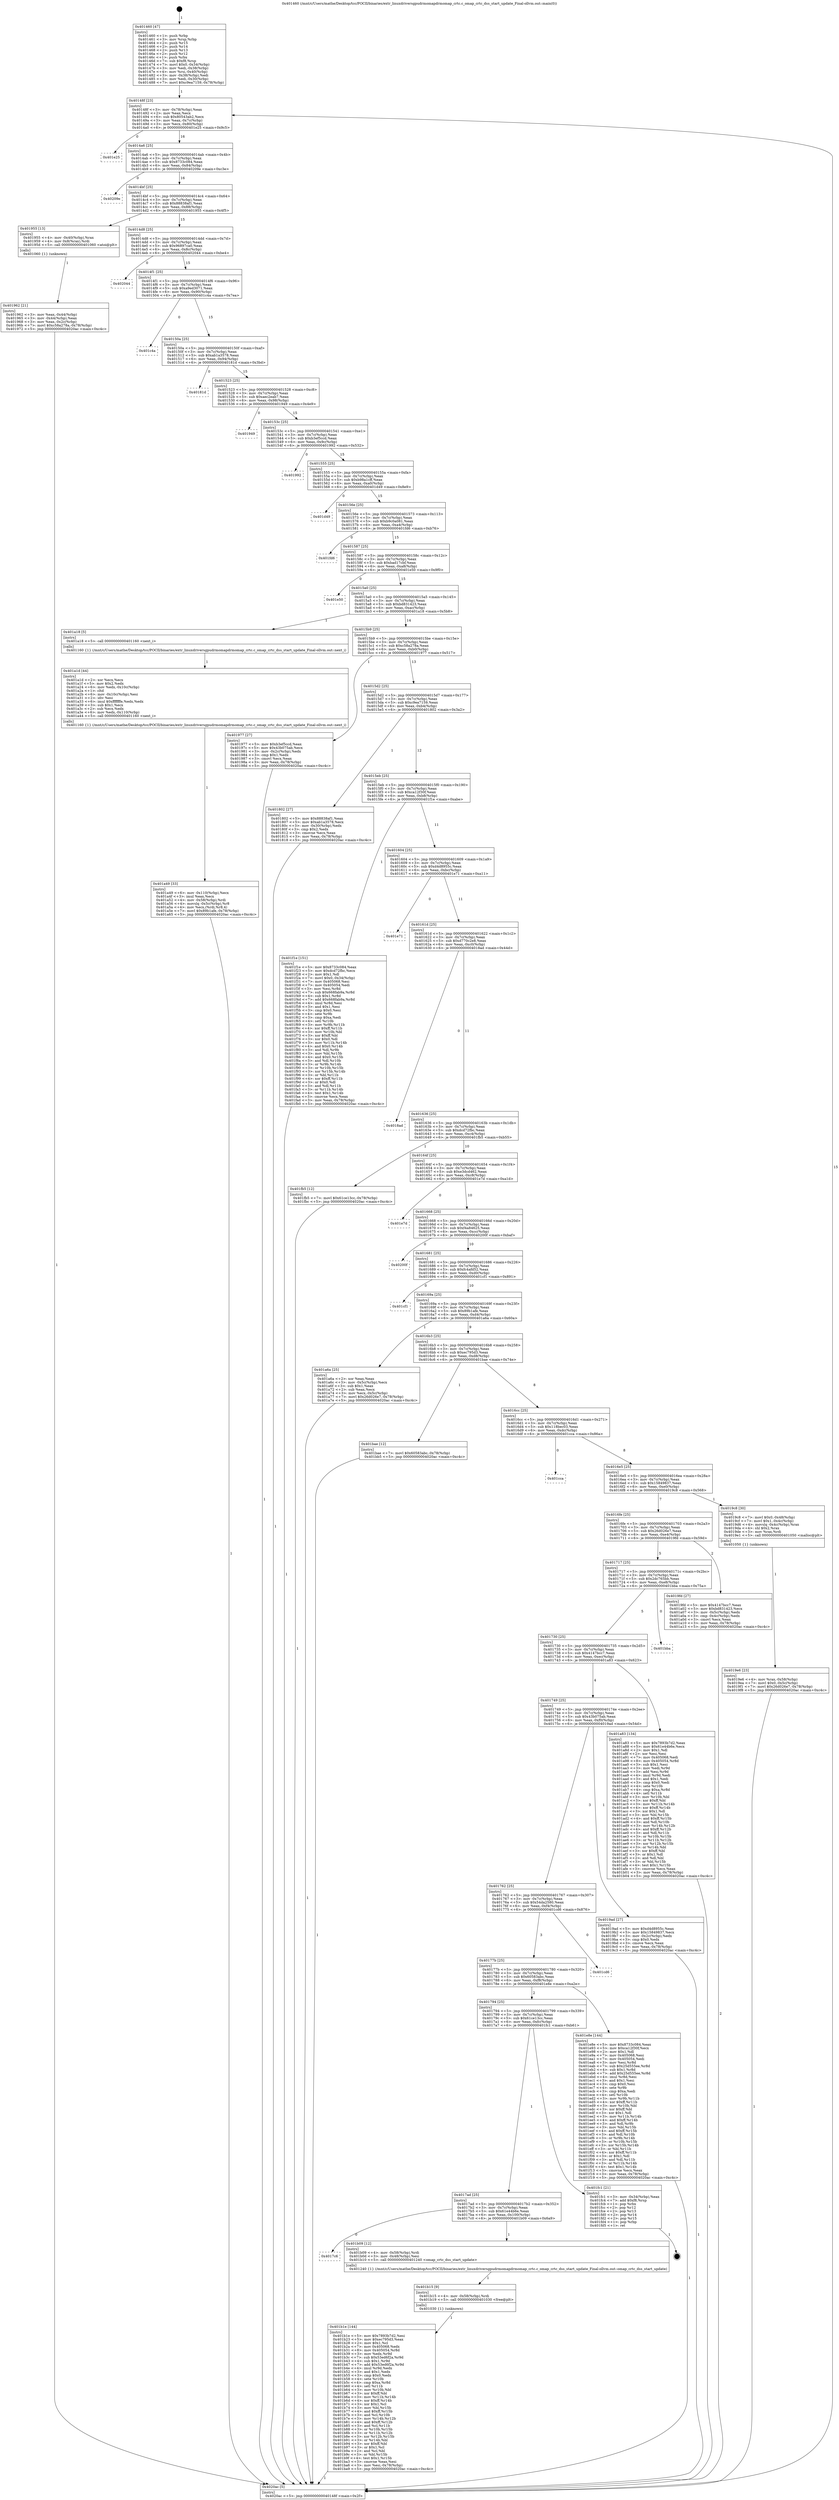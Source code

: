 digraph "0x401460" {
  label = "0x401460 (/mnt/c/Users/mathe/Desktop/tcc/POCII/binaries/extr_linuxdriversgpudrmomapdrmomap_crtc.c_omap_crtc_dss_start_update_Final-ollvm.out::main(0))"
  labelloc = "t"
  node[shape=record]

  Entry [label="",width=0.3,height=0.3,shape=circle,fillcolor=black,style=filled]
  "0x40148f" [label="{
     0x40148f [23]\l
     | [instrs]\l
     &nbsp;&nbsp;0x40148f \<+3\>: mov -0x78(%rbp),%eax\l
     &nbsp;&nbsp;0x401492 \<+2\>: mov %eax,%ecx\l
     &nbsp;&nbsp;0x401494 \<+6\>: sub $0x80543ab2,%ecx\l
     &nbsp;&nbsp;0x40149a \<+3\>: mov %eax,-0x7c(%rbp)\l
     &nbsp;&nbsp;0x40149d \<+3\>: mov %ecx,-0x80(%rbp)\l
     &nbsp;&nbsp;0x4014a0 \<+6\>: je 0000000000401e25 \<main+0x9c5\>\l
  }"]
  "0x401e25" [label="{
     0x401e25\l
  }", style=dashed]
  "0x4014a6" [label="{
     0x4014a6 [25]\l
     | [instrs]\l
     &nbsp;&nbsp;0x4014a6 \<+5\>: jmp 00000000004014ab \<main+0x4b\>\l
     &nbsp;&nbsp;0x4014ab \<+3\>: mov -0x7c(%rbp),%eax\l
     &nbsp;&nbsp;0x4014ae \<+5\>: sub $0x8733c084,%eax\l
     &nbsp;&nbsp;0x4014b3 \<+6\>: mov %eax,-0x84(%rbp)\l
     &nbsp;&nbsp;0x4014b9 \<+6\>: je 000000000040209e \<main+0xc3e\>\l
  }"]
  Exit [label="",width=0.3,height=0.3,shape=circle,fillcolor=black,style=filled,peripheries=2]
  "0x40209e" [label="{
     0x40209e\l
  }", style=dashed]
  "0x4014bf" [label="{
     0x4014bf [25]\l
     | [instrs]\l
     &nbsp;&nbsp;0x4014bf \<+5\>: jmp 00000000004014c4 \<main+0x64\>\l
     &nbsp;&nbsp;0x4014c4 \<+3\>: mov -0x7c(%rbp),%eax\l
     &nbsp;&nbsp;0x4014c7 \<+5\>: sub $0x88838af1,%eax\l
     &nbsp;&nbsp;0x4014cc \<+6\>: mov %eax,-0x88(%rbp)\l
     &nbsp;&nbsp;0x4014d2 \<+6\>: je 0000000000401955 \<main+0x4f5\>\l
  }"]
  "0x401b1e" [label="{
     0x401b1e [144]\l
     | [instrs]\l
     &nbsp;&nbsp;0x401b1e \<+5\>: mov $0x7893b7d2,%esi\l
     &nbsp;&nbsp;0x401b23 \<+5\>: mov $0xec795d3,%eax\l
     &nbsp;&nbsp;0x401b28 \<+2\>: mov $0x1,%cl\l
     &nbsp;&nbsp;0x401b2a \<+7\>: mov 0x405068,%edx\l
     &nbsp;&nbsp;0x401b31 \<+8\>: mov 0x405054,%r8d\l
     &nbsp;&nbsp;0x401b39 \<+3\>: mov %edx,%r9d\l
     &nbsp;&nbsp;0x401b3c \<+7\>: sub $0x53ed6f2a,%r9d\l
     &nbsp;&nbsp;0x401b43 \<+4\>: sub $0x1,%r9d\l
     &nbsp;&nbsp;0x401b47 \<+7\>: add $0x53ed6f2a,%r9d\l
     &nbsp;&nbsp;0x401b4e \<+4\>: imul %r9d,%edx\l
     &nbsp;&nbsp;0x401b52 \<+3\>: and $0x1,%edx\l
     &nbsp;&nbsp;0x401b55 \<+3\>: cmp $0x0,%edx\l
     &nbsp;&nbsp;0x401b58 \<+4\>: sete %r10b\l
     &nbsp;&nbsp;0x401b5c \<+4\>: cmp $0xa,%r8d\l
     &nbsp;&nbsp;0x401b60 \<+4\>: setl %r11b\l
     &nbsp;&nbsp;0x401b64 \<+3\>: mov %r10b,%bl\l
     &nbsp;&nbsp;0x401b67 \<+3\>: xor $0xff,%bl\l
     &nbsp;&nbsp;0x401b6a \<+3\>: mov %r11b,%r14b\l
     &nbsp;&nbsp;0x401b6d \<+4\>: xor $0xff,%r14b\l
     &nbsp;&nbsp;0x401b71 \<+3\>: xor $0x1,%cl\l
     &nbsp;&nbsp;0x401b74 \<+3\>: mov %bl,%r15b\l
     &nbsp;&nbsp;0x401b77 \<+4\>: and $0xff,%r15b\l
     &nbsp;&nbsp;0x401b7b \<+3\>: and %cl,%r10b\l
     &nbsp;&nbsp;0x401b7e \<+3\>: mov %r14b,%r12b\l
     &nbsp;&nbsp;0x401b81 \<+4\>: and $0xff,%r12b\l
     &nbsp;&nbsp;0x401b85 \<+3\>: and %cl,%r11b\l
     &nbsp;&nbsp;0x401b88 \<+3\>: or %r10b,%r15b\l
     &nbsp;&nbsp;0x401b8b \<+3\>: or %r11b,%r12b\l
     &nbsp;&nbsp;0x401b8e \<+3\>: xor %r12b,%r15b\l
     &nbsp;&nbsp;0x401b91 \<+3\>: or %r14b,%bl\l
     &nbsp;&nbsp;0x401b94 \<+3\>: xor $0xff,%bl\l
     &nbsp;&nbsp;0x401b97 \<+3\>: or $0x1,%cl\l
     &nbsp;&nbsp;0x401b9a \<+2\>: and %cl,%bl\l
     &nbsp;&nbsp;0x401b9c \<+3\>: or %bl,%r15b\l
     &nbsp;&nbsp;0x401b9f \<+4\>: test $0x1,%r15b\l
     &nbsp;&nbsp;0x401ba3 \<+3\>: cmovne %eax,%esi\l
     &nbsp;&nbsp;0x401ba6 \<+3\>: mov %esi,-0x78(%rbp)\l
     &nbsp;&nbsp;0x401ba9 \<+5\>: jmp 00000000004020ac \<main+0xc4c\>\l
  }"]
  "0x401955" [label="{
     0x401955 [13]\l
     | [instrs]\l
     &nbsp;&nbsp;0x401955 \<+4\>: mov -0x40(%rbp),%rax\l
     &nbsp;&nbsp;0x401959 \<+4\>: mov 0x8(%rax),%rdi\l
     &nbsp;&nbsp;0x40195d \<+5\>: call 0000000000401060 \<atoi@plt\>\l
     | [calls]\l
     &nbsp;&nbsp;0x401060 \{1\} (unknown)\l
  }"]
  "0x4014d8" [label="{
     0x4014d8 [25]\l
     | [instrs]\l
     &nbsp;&nbsp;0x4014d8 \<+5\>: jmp 00000000004014dd \<main+0x7d\>\l
     &nbsp;&nbsp;0x4014dd \<+3\>: mov -0x7c(%rbp),%eax\l
     &nbsp;&nbsp;0x4014e0 \<+5\>: sub $0x96897ca0,%eax\l
     &nbsp;&nbsp;0x4014e5 \<+6\>: mov %eax,-0x8c(%rbp)\l
     &nbsp;&nbsp;0x4014eb \<+6\>: je 0000000000402044 \<main+0xbe4\>\l
  }"]
  "0x401b15" [label="{
     0x401b15 [9]\l
     | [instrs]\l
     &nbsp;&nbsp;0x401b15 \<+4\>: mov -0x58(%rbp),%rdi\l
     &nbsp;&nbsp;0x401b19 \<+5\>: call 0000000000401030 \<free@plt\>\l
     | [calls]\l
     &nbsp;&nbsp;0x401030 \{1\} (unknown)\l
  }"]
  "0x402044" [label="{
     0x402044\l
  }", style=dashed]
  "0x4014f1" [label="{
     0x4014f1 [25]\l
     | [instrs]\l
     &nbsp;&nbsp;0x4014f1 \<+5\>: jmp 00000000004014f6 \<main+0x96\>\l
     &nbsp;&nbsp;0x4014f6 \<+3\>: mov -0x7c(%rbp),%eax\l
     &nbsp;&nbsp;0x4014f9 \<+5\>: sub $0xa9ed3071,%eax\l
     &nbsp;&nbsp;0x4014fe \<+6\>: mov %eax,-0x90(%rbp)\l
     &nbsp;&nbsp;0x401504 \<+6\>: je 0000000000401c4a \<main+0x7ea\>\l
  }"]
  "0x4017c6" [label="{
     0x4017c6\l
  }", style=dashed]
  "0x401c4a" [label="{
     0x401c4a\l
  }", style=dashed]
  "0x40150a" [label="{
     0x40150a [25]\l
     | [instrs]\l
     &nbsp;&nbsp;0x40150a \<+5\>: jmp 000000000040150f \<main+0xaf\>\l
     &nbsp;&nbsp;0x40150f \<+3\>: mov -0x7c(%rbp),%eax\l
     &nbsp;&nbsp;0x401512 \<+5\>: sub $0xab1a3578,%eax\l
     &nbsp;&nbsp;0x401517 \<+6\>: mov %eax,-0x94(%rbp)\l
     &nbsp;&nbsp;0x40151d \<+6\>: je 000000000040181d \<main+0x3bd\>\l
  }"]
  "0x401b09" [label="{
     0x401b09 [12]\l
     | [instrs]\l
     &nbsp;&nbsp;0x401b09 \<+4\>: mov -0x58(%rbp),%rdi\l
     &nbsp;&nbsp;0x401b0d \<+3\>: mov -0x48(%rbp),%esi\l
     &nbsp;&nbsp;0x401b10 \<+5\>: call 0000000000401240 \<omap_crtc_dss_start_update\>\l
     | [calls]\l
     &nbsp;&nbsp;0x401240 \{1\} (/mnt/c/Users/mathe/Desktop/tcc/POCII/binaries/extr_linuxdriversgpudrmomapdrmomap_crtc.c_omap_crtc_dss_start_update_Final-ollvm.out::omap_crtc_dss_start_update)\l
  }"]
  "0x40181d" [label="{
     0x40181d\l
  }", style=dashed]
  "0x401523" [label="{
     0x401523 [25]\l
     | [instrs]\l
     &nbsp;&nbsp;0x401523 \<+5\>: jmp 0000000000401528 \<main+0xc8\>\l
     &nbsp;&nbsp;0x401528 \<+3\>: mov -0x7c(%rbp),%eax\l
     &nbsp;&nbsp;0x40152b \<+5\>: sub $0xaec2eab7,%eax\l
     &nbsp;&nbsp;0x401530 \<+6\>: mov %eax,-0x98(%rbp)\l
     &nbsp;&nbsp;0x401536 \<+6\>: je 0000000000401949 \<main+0x4e9\>\l
  }"]
  "0x4017ad" [label="{
     0x4017ad [25]\l
     | [instrs]\l
     &nbsp;&nbsp;0x4017ad \<+5\>: jmp 00000000004017b2 \<main+0x352\>\l
     &nbsp;&nbsp;0x4017b2 \<+3\>: mov -0x7c(%rbp),%eax\l
     &nbsp;&nbsp;0x4017b5 \<+5\>: sub $0x61e44b6e,%eax\l
     &nbsp;&nbsp;0x4017ba \<+6\>: mov %eax,-0x100(%rbp)\l
     &nbsp;&nbsp;0x4017c0 \<+6\>: je 0000000000401b09 \<main+0x6a9\>\l
  }"]
  "0x401949" [label="{
     0x401949\l
  }", style=dashed]
  "0x40153c" [label="{
     0x40153c [25]\l
     | [instrs]\l
     &nbsp;&nbsp;0x40153c \<+5\>: jmp 0000000000401541 \<main+0xe1\>\l
     &nbsp;&nbsp;0x401541 \<+3\>: mov -0x7c(%rbp),%eax\l
     &nbsp;&nbsp;0x401544 \<+5\>: sub $0xb3ef5ccd,%eax\l
     &nbsp;&nbsp;0x401549 \<+6\>: mov %eax,-0x9c(%rbp)\l
     &nbsp;&nbsp;0x40154f \<+6\>: je 0000000000401992 \<main+0x532\>\l
  }"]
  "0x401fc1" [label="{
     0x401fc1 [21]\l
     | [instrs]\l
     &nbsp;&nbsp;0x401fc1 \<+3\>: mov -0x34(%rbp),%eax\l
     &nbsp;&nbsp;0x401fc4 \<+7\>: add $0xf8,%rsp\l
     &nbsp;&nbsp;0x401fcb \<+1\>: pop %rbx\l
     &nbsp;&nbsp;0x401fcc \<+2\>: pop %r12\l
     &nbsp;&nbsp;0x401fce \<+2\>: pop %r13\l
     &nbsp;&nbsp;0x401fd0 \<+2\>: pop %r14\l
     &nbsp;&nbsp;0x401fd2 \<+2\>: pop %r15\l
     &nbsp;&nbsp;0x401fd4 \<+1\>: pop %rbp\l
     &nbsp;&nbsp;0x401fd5 \<+1\>: ret\l
  }"]
  "0x401992" [label="{
     0x401992\l
  }", style=dashed]
  "0x401555" [label="{
     0x401555 [25]\l
     | [instrs]\l
     &nbsp;&nbsp;0x401555 \<+5\>: jmp 000000000040155a \<main+0xfa\>\l
     &nbsp;&nbsp;0x40155a \<+3\>: mov -0x7c(%rbp),%eax\l
     &nbsp;&nbsp;0x40155d \<+5\>: sub $0xb98a1cff,%eax\l
     &nbsp;&nbsp;0x401562 \<+6\>: mov %eax,-0xa0(%rbp)\l
     &nbsp;&nbsp;0x401568 \<+6\>: je 0000000000401d49 \<main+0x8e9\>\l
  }"]
  "0x401794" [label="{
     0x401794 [25]\l
     | [instrs]\l
     &nbsp;&nbsp;0x401794 \<+5\>: jmp 0000000000401799 \<main+0x339\>\l
     &nbsp;&nbsp;0x401799 \<+3\>: mov -0x7c(%rbp),%eax\l
     &nbsp;&nbsp;0x40179c \<+5\>: sub $0x61ce13cc,%eax\l
     &nbsp;&nbsp;0x4017a1 \<+6\>: mov %eax,-0xfc(%rbp)\l
     &nbsp;&nbsp;0x4017a7 \<+6\>: je 0000000000401fc1 \<main+0xb61\>\l
  }"]
  "0x401d49" [label="{
     0x401d49\l
  }", style=dashed]
  "0x40156e" [label="{
     0x40156e [25]\l
     | [instrs]\l
     &nbsp;&nbsp;0x40156e \<+5\>: jmp 0000000000401573 \<main+0x113\>\l
     &nbsp;&nbsp;0x401573 \<+3\>: mov -0x7c(%rbp),%eax\l
     &nbsp;&nbsp;0x401576 \<+5\>: sub $0xb9c0a081,%eax\l
     &nbsp;&nbsp;0x40157b \<+6\>: mov %eax,-0xa4(%rbp)\l
     &nbsp;&nbsp;0x401581 \<+6\>: je 0000000000401fd6 \<main+0xb76\>\l
  }"]
  "0x401e8e" [label="{
     0x401e8e [144]\l
     | [instrs]\l
     &nbsp;&nbsp;0x401e8e \<+5\>: mov $0x8733c084,%eax\l
     &nbsp;&nbsp;0x401e93 \<+5\>: mov $0xca12f30f,%ecx\l
     &nbsp;&nbsp;0x401e98 \<+2\>: mov $0x1,%dl\l
     &nbsp;&nbsp;0x401e9a \<+7\>: mov 0x405068,%esi\l
     &nbsp;&nbsp;0x401ea1 \<+7\>: mov 0x405054,%edi\l
     &nbsp;&nbsp;0x401ea8 \<+3\>: mov %esi,%r8d\l
     &nbsp;&nbsp;0x401eab \<+7\>: sub $0x25d555ee,%r8d\l
     &nbsp;&nbsp;0x401eb2 \<+4\>: sub $0x1,%r8d\l
     &nbsp;&nbsp;0x401eb6 \<+7\>: add $0x25d555ee,%r8d\l
     &nbsp;&nbsp;0x401ebd \<+4\>: imul %r8d,%esi\l
     &nbsp;&nbsp;0x401ec1 \<+3\>: and $0x1,%esi\l
     &nbsp;&nbsp;0x401ec4 \<+3\>: cmp $0x0,%esi\l
     &nbsp;&nbsp;0x401ec7 \<+4\>: sete %r9b\l
     &nbsp;&nbsp;0x401ecb \<+3\>: cmp $0xa,%edi\l
     &nbsp;&nbsp;0x401ece \<+4\>: setl %r10b\l
     &nbsp;&nbsp;0x401ed2 \<+3\>: mov %r9b,%r11b\l
     &nbsp;&nbsp;0x401ed5 \<+4\>: xor $0xff,%r11b\l
     &nbsp;&nbsp;0x401ed9 \<+3\>: mov %r10b,%bl\l
     &nbsp;&nbsp;0x401edc \<+3\>: xor $0xff,%bl\l
     &nbsp;&nbsp;0x401edf \<+3\>: xor $0x1,%dl\l
     &nbsp;&nbsp;0x401ee2 \<+3\>: mov %r11b,%r14b\l
     &nbsp;&nbsp;0x401ee5 \<+4\>: and $0xff,%r14b\l
     &nbsp;&nbsp;0x401ee9 \<+3\>: and %dl,%r9b\l
     &nbsp;&nbsp;0x401eec \<+3\>: mov %bl,%r15b\l
     &nbsp;&nbsp;0x401eef \<+4\>: and $0xff,%r15b\l
     &nbsp;&nbsp;0x401ef3 \<+3\>: and %dl,%r10b\l
     &nbsp;&nbsp;0x401ef6 \<+3\>: or %r9b,%r14b\l
     &nbsp;&nbsp;0x401ef9 \<+3\>: or %r10b,%r15b\l
     &nbsp;&nbsp;0x401efc \<+3\>: xor %r15b,%r14b\l
     &nbsp;&nbsp;0x401eff \<+3\>: or %bl,%r11b\l
     &nbsp;&nbsp;0x401f02 \<+4\>: xor $0xff,%r11b\l
     &nbsp;&nbsp;0x401f06 \<+3\>: or $0x1,%dl\l
     &nbsp;&nbsp;0x401f09 \<+3\>: and %dl,%r11b\l
     &nbsp;&nbsp;0x401f0c \<+3\>: or %r11b,%r14b\l
     &nbsp;&nbsp;0x401f0f \<+4\>: test $0x1,%r14b\l
     &nbsp;&nbsp;0x401f13 \<+3\>: cmovne %ecx,%eax\l
     &nbsp;&nbsp;0x401f16 \<+3\>: mov %eax,-0x78(%rbp)\l
     &nbsp;&nbsp;0x401f19 \<+5\>: jmp 00000000004020ac \<main+0xc4c\>\l
  }"]
  "0x401fd6" [label="{
     0x401fd6\l
  }", style=dashed]
  "0x401587" [label="{
     0x401587 [25]\l
     | [instrs]\l
     &nbsp;&nbsp;0x401587 \<+5\>: jmp 000000000040158c \<main+0x12c\>\l
     &nbsp;&nbsp;0x40158c \<+3\>: mov -0x7c(%rbp),%eax\l
     &nbsp;&nbsp;0x40158f \<+5\>: sub $0xbad17cbf,%eax\l
     &nbsp;&nbsp;0x401594 \<+6\>: mov %eax,-0xa8(%rbp)\l
     &nbsp;&nbsp;0x40159a \<+6\>: je 0000000000401e50 \<main+0x9f0\>\l
  }"]
  "0x40177b" [label="{
     0x40177b [25]\l
     | [instrs]\l
     &nbsp;&nbsp;0x40177b \<+5\>: jmp 0000000000401780 \<main+0x320\>\l
     &nbsp;&nbsp;0x401780 \<+3\>: mov -0x7c(%rbp),%eax\l
     &nbsp;&nbsp;0x401783 \<+5\>: sub $0x60583abc,%eax\l
     &nbsp;&nbsp;0x401788 \<+6\>: mov %eax,-0xf8(%rbp)\l
     &nbsp;&nbsp;0x40178e \<+6\>: je 0000000000401e8e \<main+0xa2e\>\l
  }"]
  "0x401e50" [label="{
     0x401e50\l
  }", style=dashed]
  "0x4015a0" [label="{
     0x4015a0 [25]\l
     | [instrs]\l
     &nbsp;&nbsp;0x4015a0 \<+5\>: jmp 00000000004015a5 \<main+0x145\>\l
     &nbsp;&nbsp;0x4015a5 \<+3\>: mov -0x7c(%rbp),%eax\l
     &nbsp;&nbsp;0x4015a8 \<+5\>: sub $0xbd831423,%eax\l
     &nbsp;&nbsp;0x4015ad \<+6\>: mov %eax,-0xac(%rbp)\l
     &nbsp;&nbsp;0x4015b3 \<+6\>: je 0000000000401a18 \<main+0x5b8\>\l
  }"]
  "0x401cd6" [label="{
     0x401cd6\l
  }", style=dashed]
  "0x401a18" [label="{
     0x401a18 [5]\l
     | [instrs]\l
     &nbsp;&nbsp;0x401a18 \<+5\>: call 0000000000401160 \<next_i\>\l
     | [calls]\l
     &nbsp;&nbsp;0x401160 \{1\} (/mnt/c/Users/mathe/Desktop/tcc/POCII/binaries/extr_linuxdriversgpudrmomapdrmomap_crtc.c_omap_crtc_dss_start_update_Final-ollvm.out::next_i)\l
  }"]
  "0x4015b9" [label="{
     0x4015b9 [25]\l
     | [instrs]\l
     &nbsp;&nbsp;0x4015b9 \<+5\>: jmp 00000000004015be \<main+0x15e\>\l
     &nbsp;&nbsp;0x4015be \<+3\>: mov -0x7c(%rbp),%eax\l
     &nbsp;&nbsp;0x4015c1 \<+5\>: sub $0xc58a278a,%eax\l
     &nbsp;&nbsp;0x4015c6 \<+6\>: mov %eax,-0xb0(%rbp)\l
     &nbsp;&nbsp;0x4015cc \<+6\>: je 0000000000401977 \<main+0x517\>\l
  }"]
  "0x401a49" [label="{
     0x401a49 [33]\l
     | [instrs]\l
     &nbsp;&nbsp;0x401a49 \<+6\>: mov -0x110(%rbp),%ecx\l
     &nbsp;&nbsp;0x401a4f \<+3\>: imul %eax,%ecx\l
     &nbsp;&nbsp;0x401a52 \<+4\>: mov -0x58(%rbp),%rdi\l
     &nbsp;&nbsp;0x401a56 \<+4\>: movslq -0x5c(%rbp),%r8\l
     &nbsp;&nbsp;0x401a5a \<+4\>: mov %ecx,(%rdi,%r8,4)\l
     &nbsp;&nbsp;0x401a5e \<+7\>: movl $0x89b1afe,-0x78(%rbp)\l
     &nbsp;&nbsp;0x401a65 \<+5\>: jmp 00000000004020ac \<main+0xc4c\>\l
  }"]
  "0x401977" [label="{
     0x401977 [27]\l
     | [instrs]\l
     &nbsp;&nbsp;0x401977 \<+5\>: mov $0xb3ef5ccd,%eax\l
     &nbsp;&nbsp;0x40197c \<+5\>: mov $0x43b075ab,%ecx\l
     &nbsp;&nbsp;0x401981 \<+3\>: mov -0x2c(%rbp),%edx\l
     &nbsp;&nbsp;0x401984 \<+3\>: cmp $0x1,%edx\l
     &nbsp;&nbsp;0x401987 \<+3\>: cmovl %ecx,%eax\l
     &nbsp;&nbsp;0x40198a \<+3\>: mov %eax,-0x78(%rbp)\l
     &nbsp;&nbsp;0x40198d \<+5\>: jmp 00000000004020ac \<main+0xc4c\>\l
  }"]
  "0x4015d2" [label="{
     0x4015d2 [25]\l
     | [instrs]\l
     &nbsp;&nbsp;0x4015d2 \<+5\>: jmp 00000000004015d7 \<main+0x177\>\l
     &nbsp;&nbsp;0x4015d7 \<+3\>: mov -0x7c(%rbp),%eax\l
     &nbsp;&nbsp;0x4015da \<+5\>: sub $0xc9ea7159,%eax\l
     &nbsp;&nbsp;0x4015df \<+6\>: mov %eax,-0xb4(%rbp)\l
     &nbsp;&nbsp;0x4015e5 \<+6\>: je 0000000000401802 \<main+0x3a2\>\l
  }"]
  "0x401a1d" [label="{
     0x401a1d [44]\l
     | [instrs]\l
     &nbsp;&nbsp;0x401a1d \<+2\>: xor %ecx,%ecx\l
     &nbsp;&nbsp;0x401a1f \<+5\>: mov $0x2,%edx\l
     &nbsp;&nbsp;0x401a24 \<+6\>: mov %edx,-0x10c(%rbp)\l
     &nbsp;&nbsp;0x401a2a \<+1\>: cltd\l
     &nbsp;&nbsp;0x401a2b \<+6\>: mov -0x10c(%rbp),%esi\l
     &nbsp;&nbsp;0x401a31 \<+2\>: idiv %esi\l
     &nbsp;&nbsp;0x401a33 \<+6\>: imul $0xfffffffe,%edx,%edx\l
     &nbsp;&nbsp;0x401a39 \<+3\>: sub $0x1,%ecx\l
     &nbsp;&nbsp;0x401a3c \<+2\>: sub %ecx,%edx\l
     &nbsp;&nbsp;0x401a3e \<+6\>: mov %edx,-0x110(%rbp)\l
     &nbsp;&nbsp;0x401a44 \<+5\>: call 0000000000401160 \<next_i\>\l
     | [calls]\l
     &nbsp;&nbsp;0x401160 \{1\} (/mnt/c/Users/mathe/Desktop/tcc/POCII/binaries/extr_linuxdriversgpudrmomapdrmomap_crtc.c_omap_crtc_dss_start_update_Final-ollvm.out::next_i)\l
  }"]
  "0x401802" [label="{
     0x401802 [27]\l
     | [instrs]\l
     &nbsp;&nbsp;0x401802 \<+5\>: mov $0x88838af1,%eax\l
     &nbsp;&nbsp;0x401807 \<+5\>: mov $0xab1a3578,%ecx\l
     &nbsp;&nbsp;0x40180c \<+3\>: mov -0x30(%rbp),%edx\l
     &nbsp;&nbsp;0x40180f \<+3\>: cmp $0x2,%edx\l
     &nbsp;&nbsp;0x401812 \<+3\>: cmovne %ecx,%eax\l
     &nbsp;&nbsp;0x401815 \<+3\>: mov %eax,-0x78(%rbp)\l
     &nbsp;&nbsp;0x401818 \<+5\>: jmp 00000000004020ac \<main+0xc4c\>\l
  }"]
  "0x4015eb" [label="{
     0x4015eb [25]\l
     | [instrs]\l
     &nbsp;&nbsp;0x4015eb \<+5\>: jmp 00000000004015f0 \<main+0x190\>\l
     &nbsp;&nbsp;0x4015f0 \<+3\>: mov -0x7c(%rbp),%eax\l
     &nbsp;&nbsp;0x4015f3 \<+5\>: sub $0xca12f30f,%eax\l
     &nbsp;&nbsp;0x4015f8 \<+6\>: mov %eax,-0xb8(%rbp)\l
     &nbsp;&nbsp;0x4015fe \<+6\>: je 0000000000401f1e \<main+0xabe\>\l
  }"]
  "0x4020ac" [label="{
     0x4020ac [5]\l
     | [instrs]\l
     &nbsp;&nbsp;0x4020ac \<+5\>: jmp 000000000040148f \<main+0x2f\>\l
  }"]
  "0x401460" [label="{
     0x401460 [47]\l
     | [instrs]\l
     &nbsp;&nbsp;0x401460 \<+1\>: push %rbp\l
     &nbsp;&nbsp;0x401461 \<+3\>: mov %rsp,%rbp\l
     &nbsp;&nbsp;0x401464 \<+2\>: push %r15\l
     &nbsp;&nbsp;0x401466 \<+2\>: push %r14\l
     &nbsp;&nbsp;0x401468 \<+2\>: push %r13\l
     &nbsp;&nbsp;0x40146a \<+2\>: push %r12\l
     &nbsp;&nbsp;0x40146c \<+1\>: push %rbx\l
     &nbsp;&nbsp;0x40146d \<+7\>: sub $0xf8,%rsp\l
     &nbsp;&nbsp;0x401474 \<+7\>: movl $0x0,-0x34(%rbp)\l
     &nbsp;&nbsp;0x40147b \<+3\>: mov %edi,-0x38(%rbp)\l
     &nbsp;&nbsp;0x40147e \<+4\>: mov %rsi,-0x40(%rbp)\l
     &nbsp;&nbsp;0x401482 \<+3\>: mov -0x38(%rbp),%edi\l
     &nbsp;&nbsp;0x401485 \<+3\>: mov %edi,-0x30(%rbp)\l
     &nbsp;&nbsp;0x401488 \<+7\>: movl $0xc9ea7159,-0x78(%rbp)\l
  }"]
  "0x401962" [label="{
     0x401962 [21]\l
     | [instrs]\l
     &nbsp;&nbsp;0x401962 \<+3\>: mov %eax,-0x44(%rbp)\l
     &nbsp;&nbsp;0x401965 \<+3\>: mov -0x44(%rbp),%eax\l
     &nbsp;&nbsp;0x401968 \<+3\>: mov %eax,-0x2c(%rbp)\l
     &nbsp;&nbsp;0x40196b \<+7\>: movl $0xc58a278a,-0x78(%rbp)\l
     &nbsp;&nbsp;0x401972 \<+5\>: jmp 00000000004020ac \<main+0xc4c\>\l
  }"]
  "0x4019e6" [label="{
     0x4019e6 [23]\l
     | [instrs]\l
     &nbsp;&nbsp;0x4019e6 \<+4\>: mov %rax,-0x58(%rbp)\l
     &nbsp;&nbsp;0x4019ea \<+7\>: movl $0x0,-0x5c(%rbp)\l
     &nbsp;&nbsp;0x4019f1 \<+7\>: movl $0x26d026e7,-0x78(%rbp)\l
     &nbsp;&nbsp;0x4019f8 \<+5\>: jmp 00000000004020ac \<main+0xc4c\>\l
  }"]
  "0x401f1e" [label="{
     0x401f1e [151]\l
     | [instrs]\l
     &nbsp;&nbsp;0x401f1e \<+5\>: mov $0x8733c084,%eax\l
     &nbsp;&nbsp;0x401f23 \<+5\>: mov $0xdcd72fbc,%ecx\l
     &nbsp;&nbsp;0x401f28 \<+2\>: mov $0x1,%dl\l
     &nbsp;&nbsp;0x401f2a \<+7\>: movl $0x0,-0x34(%rbp)\l
     &nbsp;&nbsp;0x401f31 \<+7\>: mov 0x405068,%esi\l
     &nbsp;&nbsp;0x401f38 \<+7\>: mov 0x405054,%edi\l
     &nbsp;&nbsp;0x401f3f \<+3\>: mov %esi,%r8d\l
     &nbsp;&nbsp;0x401f42 \<+7\>: sub $0x668fab9a,%r8d\l
     &nbsp;&nbsp;0x401f49 \<+4\>: sub $0x1,%r8d\l
     &nbsp;&nbsp;0x401f4d \<+7\>: add $0x668fab9a,%r8d\l
     &nbsp;&nbsp;0x401f54 \<+4\>: imul %r8d,%esi\l
     &nbsp;&nbsp;0x401f58 \<+3\>: and $0x1,%esi\l
     &nbsp;&nbsp;0x401f5b \<+3\>: cmp $0x0,%esi\l
     &nbsp;&nbsp;0x401f5e \<+4\>: sete %r9b\l
     &nbsp;&nbsp;0x401f62 \<+3\>: cmp $0xa,%edi\l
     &nbsp;&nbsp;0x401f65 \<+4\>: setl %r10b\l
     &nbsp;&nbsp;0x401f69 \<+3\>: mov %r9b,%r11b\l
     &nbsp;&nbsp;0x401f6c \<+4\>: xor $0xff,%r11b\l
     &nbsp;&nbsp;0x401f70 \<+3\>: mov %r10b,%bl\l
     &nbsp;&nbsp;0x401f73 \<+3\>: xor $0xff,%bl\l
     &nbsp;&nbsp;0x401f76 \<+3\>: xor $0x0,%dl\l
     &nbsp;&nbsp;0x401f79 \<+3\>: mov %r11b,%r14b\l
     &nbsp;&nbsp;0x401f7c \<+4\>: and $0x0,%r14b\l
     &nbsp;&nbsp;0x401f80 \<+3\>: and %dl,%r9b\l
     &nbsp;&nbsp;0x401f83 \<+3\>: mov %bl,%r15b\l
     &nbsp;&nbsp;0x401f86 \<+4\>: and $0x0,%r15b\l
     &nbsp;&nbsp;0x401f8a \<+3\>: and %dl,%r10b\l
     &nbsp;&nbsp;0x401f8d \<+3\>: or %r9b,%r14b\l
     &nbsp;&nbsp;0x401f90 \<+3\>: or %r10b,%r15b\l
     &nbsp;&nbsp;0x401f93 \<+3\>: xor %r15b,%r14b\l
     &nbsp;&nbsp;0x401f96 \<+3\>: or %bl,%r11b\l
     &nbsp;&nbsp;0x401f99 \<+4\>: xor $0xff,%r11b\l
     &nbsp;&nbsp;0x401f9d \<+3\>: or $0x0,%dl\l
     &nbsp;&nbsp;0x401fa0 \<+3\>: and %dl,%r11b\l
     &nbsp;&nbsp;0x401fa3 \<+3\>: or %r11b,%r14b\l
     &nbsp;&nbsp;0x401fa6 \<+4\>: test $0x1,%r14b\l
     &nbsp;&nbsp;0x401faa \<+3\>: cmovne %ecx,%eax\l
     &nbsp;&nbsp;0x401fad \<+3\>: mov %eax,-0x78(%rbp)\l
     &nbsp;&nbsp;0x401fb0 \<+5\>: jmp 00000000004020ac \<main+0xc4c\>\l
  }"]
  "0x401604" [label="{
     0x401604 [25]\l
     | [instrs]\l
     &nbsp;&nbsp;0x401604 \<+5\>: jmp 0000000000401609 \<main+0x1a9\>\l
     &nbsp;&nbsp;0x401609 \<+3\>: mov -0x7c(%rbp),%eax\l
     &nbsp;&nbsp;0x40160c \<+5\>: sub $0xd4d8955c,%eax\l
     &nbsp;&nbsp;0x401611 \<+6\>: mov %eax,-0xbc(%rbp)\l
     &nbsp;&nbsp;0x401617 \<+6\>: je 0000000000401e71 \<main+0xa11\>\l
  }"]
  "0x401762" [label="{
     0x401762 [25]\l
     | [instrs]\l
     &nbsp;&nbsp;0x401762 \<+5\>: jmp 0000000000401767 \<main+0x307\>\l
     &nbsp;&nbsp;0x401767 \<+3\>: mov -0x7c(%rbp),%eax\l
     &nbsp;&nbsp;0x40176a \<+5\>: sub $0x54da2580,%eax\l
     &nbsp;&nbsp;0x40176f \<+6\>: mov %eax,-0xf4(%rbp)\l
     &nbsp;&nbsp;0x401775 \<+6\>: je 0000000000401cd6 \<main+0x876\>\l
  }"]
  "0x401e71" [label="{
     0x401e71\l
  }", style=dashed]
  "0x40161d" [label="{
     0x40161d [25]\l
     | [instrs]\l
     &nbsp;&nbsp;0x40161d \<+5\>: jmp 0000000000401622 \<main+0x1c2\>\l
     &nbsp;&nbsp;0x401622 \<+3\>: mov -0x7c(%rbp),%eax\l
     &nbsp;&nbsp;0x401625 \<+5\>: sub $0xd770c2e8,%eax\l
     &nbsp;&nbsp;0x40162a \<+6\>: mov %eax,-0xc0(%rbp)\l
     &nbsp;&nbsp;0x401630 \<+6\>: je 00000000004018ad \<main+0x44d\>\l
  }"]
  "0x4019ad" [label="{
     0x4019ad [27]\l
     | [instrs]\l
     &nbsp;&nbsp;0x4019ad \<+5\>: mov $0xd4d8955c,%eax\l
     &nbsp;&nbsp;0x4019b2 \<+5\>: mov $0x15849837,%ecx\l
     &nbsp;&nbsp;0x4019b7 \<+3\>: mov -0x2c(%rbp),%edx\l
     &nbsp;&nbsp;0x4019ba \<+3\>: cmp $0x0,%edx\l
     &nbsp;&nbsp;0x4019bd \<+3\>: cmove %ecx,%eax\l
     &nbsp;&nbsp;0x4019c0 \<+3\>: mov %eax,-0x78(%rbp)\l
     &nbsp;&nbsp;0x4019c3 \<+5\>: jmp 00000000004020ac \<main+0xc4c\>\l
  }"]
  "0x4018ad" [label="{
     0x4018ad\l
  }", style=dashed]
  "0x401636" [label="{
     0x401636 [25]\l
     | [instrs]\l
     &nbsp;&nbsp;0x401636 \<+5\>: jmp 000000000040163b \<main+0x1db\>\l
     &nbsp;&nbsp;0x40163b \<+3\>: mov -0x7c(%rbp),%eax\l
     &nbsp;&nbsp;0x40163e \<+5\>: sub $0xdcd72fbc,%eax\l
     &nbsp;&nbsp;0x401643 \<+6\>: mov %eax,-0xc4(%rbp)\l
     &nbsp;&nbsp;0x401649 \<+6\>: je 0000000000401fb5 \<main+0xb55\>\l
  }"]
  "0x401749" [label="{
     0x401749 [25]\l
     | [instrs]\l
     &nbsp;&nbsp;0x401749 \<+5\>: jmp 000000000040174e \<main+0x2ee\>\l
     &nbsp;&nbsp;0x40174e \<+3\>: mov -0x7c(%rbp),%eax\l
     &nbsp;&nbsp;0x401751 \<+5\>: sub $0x43b075ab,%eax\l
     &nbsp;&nbsp;0x401756 \<+6\>: mov %eax,-0xf0(%rbp)\l
     &nbsp;&nbsp;0x40175c \<+6\>: je 00000000004019ad \<main+0x54d\>\l
  }"]
  "0x401fb5" [label="{
     0x401fb5 [12]\l
     | [instrs]\l
     &nbsp;&nbsp;0x401fb5 \<+7\>: movl $0x61ce13cc,-0x78(%rbp)\l
     &nbsp;&nbsp;0x401fbc \<+5\>: jmp 00000000004020ac \<main+0xc4c\>\l
  }"]
  "0x40164f" [label="{
     0x40164f [25]\l
     | [instrs]\l
     &nbsp;&nbsp;0x40164f \<+5\>: jmp 0000000000401654 \<main+0x1f4\>\l
     &nbsp;&nbsp;0x401654 \<+3\>: mov -0x7c(%rbp),%eax\l
     &nbsp;&nbsp;0x401657 \<+5\>: sub $0xe3dcd462,%eax\l
     &nbsp;&nbsp;0x40165c \<+6\>: mov %eax,-0xc8(%rbp)\l
     &nbsp;&nbsp;0x401662 \<+6\>: je 0000000000401e7d \<main+0xa1d\>\l
  }"]
  "0x401a83" [label="{
     0x401a83 [134]\l
     | [instrs]\l
     &nbsp;&nbsp;0x401a83 \<+5\>: mov $0x7893b7d2,%eax\l
     &nbsp;&nbsp;0x401a88 \<+5\>: mov $0x61e44b6e,%ecx\l
     &nbsp;&nbsp;0x401a8d \<+2\>: mov $0x1,%dl\l
     &nbsp;&nbsp;0x401a8f \<+2\>: xor %esi,%esi\l
     &nbsp;&nbsp;0x401a91 \<+7\>: mov 0x405068,%edi\l
     &nbsp;&nbsp;0x401a98 \<+8\>: mov 0x405054,%r8d\l
     &nbsp;&nbsp;0x401aa0 \<+3\>: sub $0x1,%esi\l
     &nbsp;&nbsp;0x401aa3 \<+3\>: mov %edi,%r9d\l
     &nbsp;&nbsp;0x401aa6 \<+3\>: add %esi,%r9d\l
     &nbsp;&nbsp;0x401aa9 \<+4\>: imul %r9d,%edi\l
     &nbsp;&nbsp;0x401aad \<+3\>: and $0x1,%edi\l
     &nbsp;&nbsp;0x401ab0 \<+3\>: cmp $0x0,%edi\l
     &nbsp;&nbsp;0x401ab3 \<+4\>: sete %r10b\l
     &nbsp;&nbsp;0x401ab7 \<+4\>: cmp $0xa,%r8d\l
     &nbsp;&nbsp;0x401abb \<+4\>: setl %r11b\l
     &nbsp;&nbsp;0x401abf \<+3\>: mov %r10b,%bl\l
     &nbsp;&nbsp;0x401ac2 \<+3\>: xor $0xff,%bl\l
     &nbsp;&nbsp;0x401ac5 \<+3\>: mov %r11b,%r14b\l
     &nbsp;&nbsp;0x401ac8 \<+4\>: xor $0xff,%r14b\l
     &nbsp;&nbsp;0x401acc \<+3\>: xor $0x1,%dl\l
     &nbsp;&nbsp;0x401acf \<+3\>: mov %bl,%r15b\l
     &nbsp;&nbsp;0x401ad2 \<+4\>: and $0xff,%r15b\l
     &nbsp;&nbsp;0x401ad6 \<+3\>: and %dl,%r10b\l
     &nbsp;&nbsp;0x401ad9 \<+3\>: mov %r14b,%r12b\l
     &nbsp;&nbsp;0x401adc \<+4\>: and $0xff,%r12b\l
     &nbsp;&nbsp;0x401ae0 \<+3\>: and %dl,%r11b\l
     &nbsp;&nbsp;0x401ae3 \<+3\>: or %r10b,%r15b\l
     &nbsp;&nbsp;0x401ae6 \<+3\>: or %r11b,%r12b\l
     &nbsp;&nbsp;0x401ae9 \<+3\>: xor %r12b,%r15b\l
     &nbsp;&nbsp;0x401aec \<+3\>: or %r14b,%bl\l
     &nbsp;&nbsp;0x401aef \<+3\>: xor $0xff,%bl\l
     &nbsp;&nbsp;0x401af2 \<+3\>: or $0x1,%dl\l
     &nbsp;&nbsp;0x401af5 \<+2\>: and %dl,%bl\l
     &nbsp;&nbsp;0x401af7 \<+3\>: or %bl,%r15b\l
     &nbsp;&nbsp;0x401afa \<+4\>: test $0x1,%r15b\l
     &nbsp;&nbsp;0x401afe \<+3\>: cmovne %ecx,%eax\l
     &nbsp;&nbsp;0x401b01 \<+3\>: mov %eax,-0x78(%rbp)\l
     &nbsp;&nbsp;0x401b04 \<+5\>: jmp 00000000004020ac \<main+0xc4c\>\l
  }"]
  "0x401e7d" [label="{
     0x401e7d\l
  }", style=dashed]
  "0x401668" [label="{
     0x401668 [25]\l
     | [instrs]\l
     &nbsp;&nbsp;0x401668 \<+5\>: jmp 000000000040166d \<main+0x20d\>\l
     &nbsp;&nbsp;0x40166d \<+3\>: mov -0x7c(%rbp),%eax\l
     &nbsp;&nbsp;0x401670 \<+5\>: sub $0xf4a84625,%eax\l
     &nbsp;&nbsp;0x401675 \<+6\>: mov %eax,-0xcc(%rbp)\l
     &nbsp;&nbsp;0x40167b \<+6\>: je 000000000040200f \<main+0xbaf\>\l
  }"]
  "0x401730" [label="{
     0x401730 [25]\l
     | [instrs]\l
     &nbsp;&nbsp;0x401730 \<+5\>: jmp 0000000000401735 \<main+0x2d5\>\l
     &nbsp;&nbsp;0x401735 \<+3\>: mov -0x7c(%rbp),%eax\l
     &nbsp;&nbsp;0x401738 \<+5\>: sub $0x4147bcc7,%eax\l
     &nbsp;&nbsp;0x40173d \<+6\>: mov %eax,-0xec(%rbp)\l
     &nbsp;&nbsp;0x401743 \<+6\>: je 0000000000401a83 \<main+0x623\>\l
  }"]
  "0x40200f" [label="{
     0x40200f\l
  }", style=dashed]
  "0x401681" [label="{
     0x401681 [25]\l
     | [instrs]\l
     &nbsp;&nbsp;0x401681 \<+5\>: jmp 0000000000401686 \<main+0x226\>\l
     &nbsp;&nbsp;0x401686 \<+3\>: mov -0x7c(%rbp),%eax\l
     &nbsp;&nbsp;0x401689 \<+5\>: sub $0xfc4afd52,%eax\l
     &nbsp;&nbsp;0x40168e \<+6\>: mov %eax,-0xd0(%rbp)\l
     &nbsp;&nbsp;0x401694 \<+6\>: je 0000000000401cf1 \<main+0x891\>\l
  }"]
  "0x401bba" [label="{
     0x401bba\l
  }", style=dashed]
  "0x401cf1" [label="{
     0x401cf1\l
  }", style=dashed]
  "0x40169a" [label="{
     0x40169a [25]\l
     | [instrs]\l
     &nbsp;&nbsp;0x40169a \<+5\>: jmp 000000000040169f \<main+0x23f\>\l
     &nbsp;&nbsp;0x40169f \<+3\>: mov -0x7c(%rbp),%eax\l
     &nbsp;&nbsp;0x4016a2 \<+5\>: sub $0x89b1afe,%eax\l
     &nbsp;&nbsp;0x4016a7 \<+6\>: mov %eax,-0xd4(%rbp)\l
     &nbsp;&nbsp;0x4016ad \<+6\>: je 0000000000401a6a \<main+0x60a\>\l
  }"]
  "0x401717" [label="{
     0x401717 [25]\l
     | [instrs]\l
     &nbsp;&nbsp;0x401717 \<+5\>: jmp 000000000040171c \<main+0x2bc\>\l
     &nbsp;&nbsp;0x40171c \<+3\>: mov -0x7c(%rbp),%eax\l
     &nbsp;&nbsp;0x40171f \<+5\>: sub $0x2dc765bb,%eax\l
     &nbsp;&nbsp;0x401724 \<+6\>: mov %eax,-0xe8(%rbp)\l
     &nbsp;&nbsp;0x40172a \<+6\>: je 0000000000401bba \<main+0x75a\>\l
  }"]
  "0x401a6a" [label="{
     0x401a6a [25]\l
     | [instrs]\l
     &nbsp;&nbsp;0x401a6a \<+2\>: xor %eax,%eax\l
     &nbsp;&nbsp;0x401a6c \<+3\>: mov -0x5c(%rbp),%ecx\l
     &nbsp;&nbsp;0x401a6f \<+3\>: sub $0x1,%eax\l
     &nbsp;&nbsp;0x401a72 \<+2\>: sub %eax,%ecx\l
     &nbsp;&nbsp;0x401a74 \<+3\>: mov %ecx,-0x5c(%rbp)\l
     &nbsp;&nbsp;0x401a77 \<+7\>: movl $0x26d026e7,-0x78(%rbp)\l
     &nbsp;&nbsp;0x401a7e \<+5\>: jmp 00000000004020ac \<main+0xc4c\>\l
  }"]
  "0x4016b3" [label="{
     0x4016b3 [25]\l
     | [instrs]\l
     &nbsp;&nbsp;0x4016b3 \<+5\>: jmp 00000000004016b8 \<main+0x258\>\l
     &nbsp;&nbsp;0x4016b8 \<+3\>: mov -0x7c(%rbp),%eax\l
     &nbsp;&nbsp;0x4016bb \<+5\>: sub $0xec795d3,%eax\l
     &nbsp;&nbsp;0x4016c0 \<+6\>: mov %eax,-0xd8(%rbp)\l
     &nbsp;&nbsp;0x4016c6 \<+6\>: je 0000000000401bae \<main+0x74e\>\l
  }"]
  "0x4019fd" [label="{
     0x4019fd [27]\l
     | [instrs]\l
     &nbsp;&nbsp;0x4019fd \<+5\>: mov $0x4147bcc7,%eax\l
     &nbsp;&nbsp;0x401a02 \<+5\>: mov $0xbd831423,%ecx\l
     &nbsp;&nbsp;0x401a07 \<+3\>: mov -0x5c(%rbp),%edx\l
     &nbsp;&nbsp;0x401a0a \<+3\>: cmp -0x4c(%rbp),%edx\l
     &nbsp;&nbsp;0x401a0d \<+3\>: cmovl %ecx,%eax\l
     &nbsp;&nbsp;0x401a10 \<+3\>: mov %eax,-0x78(%rbp)\l
     &nbsp;&nbsp;0x401a13 \<+5\>: jmp 00000000004020ac \<main+0xc4c\>\l
  }"]
  "0x401bae" [label="{
     0x401bae [12]\l
     | [instrs]\l
     &nbsp;&nbsp;0x401bae \<+7\>: movl $0x60583abc,-0x78(%rbp)\l
     &nbsp;&nbsp;0x401bb5 \<+5\>: jmp 00000000004020ac \<main+0xc4c\>\l
  }"]
  "0x4016cc" [label="{
     0x4016cc [25]\l
     | [instrs]\l
     &nbsp;&nbsp;0x4016cc \<+5\>: jmp 00000000004016d1 \<main+0x271\>\l
     &nbsp;&nbsp;0x4016d1 \<+3\>: mov -0x7c(%rbp),%eax\l
     &nbsp;&nbsp;0x4016d4 \<+5\>: sub $0x118bec03,%eax\l
     &nbsp;&nbsp;0x4016d9 \<+6\>: mov %eax,-0xdc(%rbp)\l
     &nbsp;&nbsp;0x4016df \<+6\>: je 0000000000401cca \<main+0x86a\>\l
  }"]
  "0x4016fe" [label="{
     0x4016fe [25]\l
     | [instrs]\l
     &nbsp;&nbsp;0x4016fe \<+5\>: jmp 0000000000401703 \<main+0x2a3\>\l
     &nbsp;&nbsp;0x401703 \<+3\>: mov -0x7c(%rbp),%eax\l
     &nbsp;&nbsp;0x401706 \<+5\>: sub $0x26d026e7,%eax\l
     &nbsp;&nbsp;0x40170b \<+6\>: mov %eax,-0xe4(%rbp)\l
     &nbsp;&nbsp;0x401711 \<+6\>: je 00000000004019fd \<main+0x59d\>\l
  }"]
  "0x401cca" [label="{
     0x401cca\l
  }", style=dashed]
  "0x4016e5" [label="{
     0x4016e5 [25]\l
     | [instrs]\l
     &nbsp;&nbsp;0x4016e5 \<+5\>: jmp 00000000004016ea \<main+0x28a\>\l
     &nbsp;&nbsp;0x4016ea \<+3\>: mov -0x7c(%rbp),%eax\l
     &nbsp;&nbsp;0x4016ed \<+5\>: sub $0x15849837,%eax\l
     &nbsp;&nbsp;0x4016f2 \<+6\>: mov %eax,-0xe0(%rbp)\l
     &nbsp;&nbsp;0x4016f8 \<+6\>: je 00000000004019c8 \<main+0x568\>\l
  }"]
  "0x4019c8" [label="{
     0x4019c8 [30]\l
     | [instrs]\l
     &nbsp;&nbsp;0x4019c8 \<+7\>: movl $0x0,-0x48(%rbp)\l
     &nbsp;&nbsp;0x4019cf \<+7\>: movl $0x1,-0x4c(%rbp)\l
     &nbsp;&nbsp;0x4019d6 \<+4\>: movslq -0x4c(%rbp),%rax\l
     &nbsp;&nbsp;0x4019da \<+4\>: shl $0x2,%rax\l
     &nbsp;&nbsp;0x4019de \<+3\>: mov %rax,%rdi\l
     &nbsp;&nbsp;0x4019e1 \<+5\>: call 0000000000401050 \<malloc@plt\>\l
     | [calls]\l
     &nbsp;&nbsp;0x401050 \{1\} (unknown)\l
  }"]
  Entry -> "0x401460" [label=" 1"]
  "0x40148f" -> "0x401e25" [label=" 0"]
  "0x40148f" -> "0x4014a6" [label=" 16"]
  "0x401fc1" -> Exit [label=" 1"]
  "0x4014a6" -> "0x40209e" [label=" 0"]
  "0x4014a6" -> "0x4014bf" [label=" 16"]
  "0x401fb5" -> "0x4020ac" [label=" 1"]
  "0x4014bf" -> "0x401955" [label=" 1"]
  "0x4014bf" -> "0x4014d8" [label=" 15"]
  "0x401f1e" -> "0x4020ac" [label=" 1"]
  "0x4014d8" -> "0x402044" [label=" 0"]
  "0x4014d8" -> "0x4014f1" [label=" 15"]
  "0x401e8e" -> "0x4020ac" [label=" 1"]
  "0x4014f1" -> "0x401c4a" [label=" 0"]
  "0x4014f1" -> "0x40150a" [label=" 15"]
  "0x401bae" -> "0x4020ac" [label=" 1"]
  "0x40150a" -> "0x40181d" [label=" 0"]
  "0x40150a" -> "0x401523" [label=" 15"]
  "0x401b1e" -> "0x4020ac" [label=" 1"]
  "0x401523" -> "0x401949" [label=" 0"]
  "0x401523" -> "0x40153c" [label=" 15"]
  "0x401b09" -> "0x401b15" [label=" 1"]
  "0x40153c" -> "0x401992" [label=" 0"]
  "0x40153c" -> "0x401555" [label=" 15"]
  "0x4017ad" -> "0x4017c6" [label=" 0"]
  "0x401555" -> "0x401d49" [label=" 0"]
  "0x401555" -> "0x40156e" [label=" 15"]
  "0x401b15" -> "0x401b1e" [label=" 1"]
  "0x40156e" -> "0x401fd6" [label=" 0"]
  "0x40156e" -> "0x401587" [label=" 15"]
  "0x401794" -> "0x4017ad" [label=" 1"]
  "0x401587" -> "0x401e50" [label=" 0"]
  "0x401587" -> "0x4015a0" [label=" 15"]
  "0x4017ad" -> "0x401b09" [label=" 1"]
  "0x4015a0" -> "0x401a18" [label=" 1"]
  "0x4015a0" -> "0x4015b9" [label=" 14"]
  "0x40177b" -> "0x401794" [label=" 2"]
  "0x4015b9" -> "0x401977" [label=" 1"]
  "0x4015b9" -> "0x4015d2" [label=" 13"]
  "0x401794" -> "0x401fc1" [label=" 1"]
  "0x4015d2" -> "0x401802" [label=" 1"]
  "0x4015d2" -> "0x4015eb" [label=" 12"]
  "0x401802" -> "0x4020ac" [label=" 1"]
  "0x401460" -> "0x40148f" [label=" 1"]
  "0x4020ac" -> "0x40148f" [label=" 15"]
  "0x401955" -> "0x401962" [label=" 1"]
  "0x401962" -> "0x4020ac" [label=" 1"]
  "0x401977" -> "0x4020ac" [label=" 1"]
  "0x401762" -> "0x40177b" [label=" 3"]
  "0x4015eb" -> "0x401f1e" [label=" 1"]
  "0x4015eb" -> "0x401604" [label=" 11"]
  "0x401762" -> "0x401cd6" [label=" 0"]
  "0x401604" -> "0x401e71" [label=" 0"]
  "0x401604" -> "0x40161d" [label=" 11"]
  "0x40177b" -> "0x401e8e" [label=" 1"]
  "0x40161d" -> "0x4018ad" [label=" 0"]
  "0x40161d" -> "0x401636" [label=" 11"]
  "0x401a83" -> "0x4020ac" [label=" 1"]
  "0x401636" -> "0x401fb5" [label=" 1"]
  "0x401636" -> "0x40164f" [label=" 10"]
  "0x401a49" -> "0x4020ac" [label=" 1"]
  "0x40164f" -> "0x401e7d" [label=" 0"]
  "0x40164f" -> "0x401668" [label=" 10"]
  "0x401a1d" -> "0x401a49" [label=" 1"]
  "0x401668" -> "0x40200f" [label=" 0"]
  "0x401668" -> "0x401681" [label=" 10"]
  "0x4019fd" -> "0x4020ac" [label=" 2"]
  "0x401681" -> "0x401cf1" [label=" 0"]
  "0x401681" -> "0x40169a" [label=" 10"]
  "0x4019e6" -> "0x4020ac" [label=" 1"]
  "0x40169a" -> "0x401a6a" [label=" 1"]
  "0x40169a" -> "0x4016b3" [label=" 9"]
  "0x4019ad" -> "0x4020ac" [label=" 1"]
  "0x4016b3" -> "0x401bae" [label=" 1"]
  "0x4016b3" -> "0x4016cc" [label=" 8"]
  "0x401749" -> "0x401762" [label=" 3"]
  "0x4016cc" -> "0x401cca" [label=" 0"]
  "0x4016cc" -> "0x4016e5" [label=" 8"]
  "0x401a6a" -> "0x4020ac" [label=" 1"]
  "0x4016e5" -> "0x4019c8" [label=" 1"]
  "0x4016e5" -> "0x4016fe" [label=" 7"]
  "0x401749" -> "0x4019ad" [label=" 1"]
  "0x4016fe" -> "0x4019fd" [label=" 2"]
  "0x4016fe" -> "0x401717" [label=" 5"]
  "0x4019c8" -> "0x4019e6" [label=" 1"]
  "0x401717" -> "0x401bba" [label=" 0"]
  "0x401717" -> "0x401730" [label=" 5"]
  "0x401a18" -> "0x401a1d" [label=" 1"]
  "0x401730" -> "0x401a83" [label=" 1"]
  "0x401730" -> "0x401749" [label=" 4"]
}
